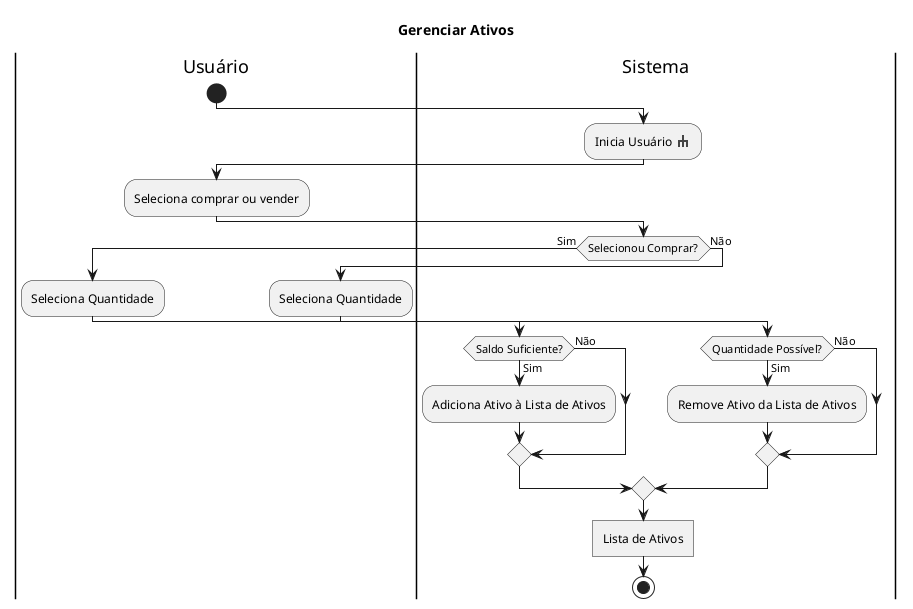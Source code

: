 @startuml

sprite $rake [16x16/8] {
0000000000000000
0000000jj0000000
0000000jj0000000
0005555jj5555000
000jjeejjeejj000
000jj00jj00jj000
000jj00jj00jj000
0000000000000000
}

title Gerenciar Ativos

|Usuário|
start
|Sistema|
:Inicia Usuário <$rake>;
|Usuário|
:Seleciona comprar ou vender;
|Sistema|
if(Selecionou Comprar?) then (Sim)
|Usuário|
    :Seleciona Quantidade;
    |Sistema|
    if(Saldo Suficiente?) then (Sim)
        :Adiciona Ativo à Lista de Ativos;
    else (Não)
    endif
else (Não)
|Usuário|
    :Seleciona Quantidade;
    |Sistema|
    if(Quantidade Possível?) then (Sim)
        :Remove Ativo da Lista de Ativos;
    else (Não)
    endif
endif
:Lista de Ativos]
stop

@enduml